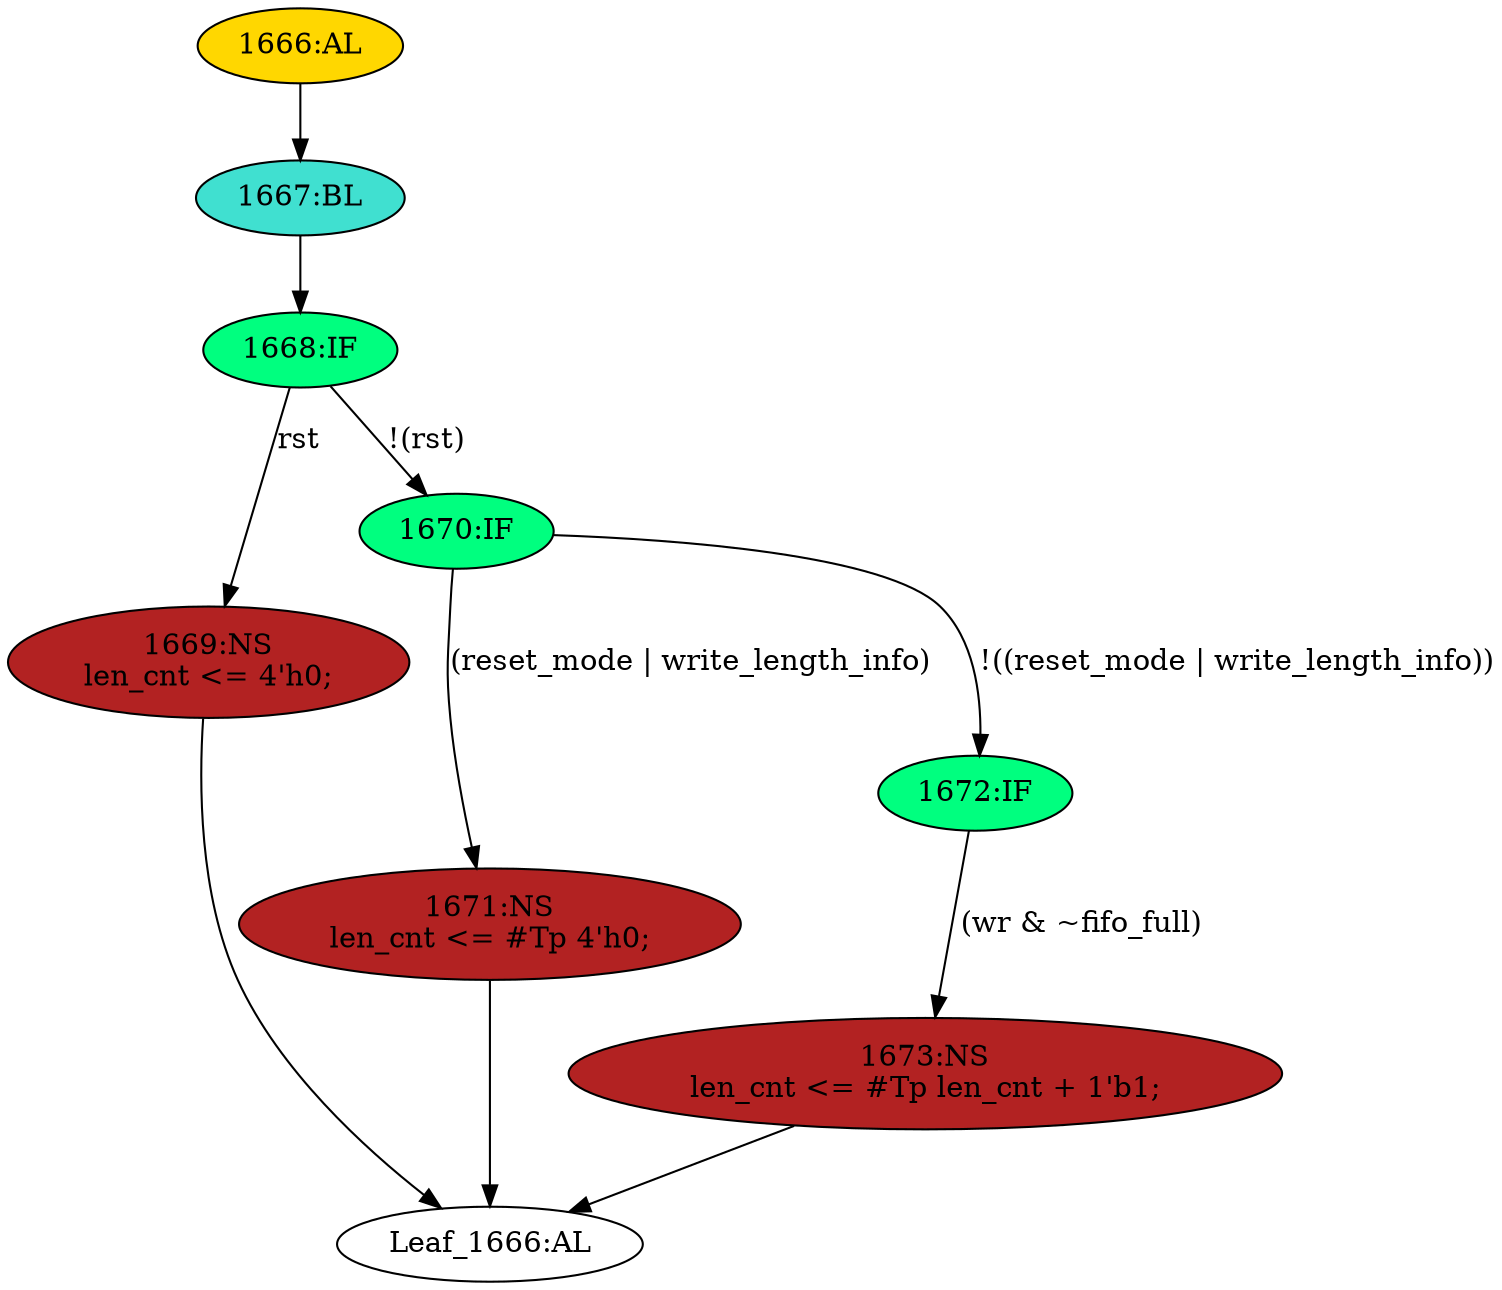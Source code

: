 strict digraph "" {
	node [label="\N"];
	"1668:IF"	 [ast="<pyverilog.vparser.ast.IfStatement object at 0x7f44f6bbd990>",
		fillcolor=springgreen,
		label="1668:IF",
		statements="[]",
		style=filled,
		typ=IfStatement];
	"1669:NS"	 [ast="<pyverilog.vparser.ast.NonblockingSubstitution object at 0x7f44f6b75310>",
		fillcolor=firebrick,
		label="1669:NS
len_cnt <= 4'h0;",
		statements="[<pyverilog.vparser.ast.NonblockingSubstitution object at 0x7f44f6b75310>]",
		style=filled,
		typ=NonblockingSubstitution];
	"1668:IF" -> "1669:NS"	 [cond="['rst']",
		label=rst,
		lineno=1668];
	"1670:IF"	 [ast="<pyverilog.vparser.ast.IfStatement object at 0x7f44f6bbded0>",
		fillcolor=springgreen,
		label="1670:IF",
		statements="[]",
		style=filled,
		typ=IfStatement];
	"1668:IF" -> "1670:IF"	 [cond="['rst']",
		label="!(rst)",
		lineno=1668];
	"1671:NS"	 [ast="<pyverilog.vparser.ast.NonblockingSubstitution object at 0x7f44f6b75e90>",
		fillcolor=firebrick,
		label="1671:NS
len_cnt <= #Tp 4'h0;",
		statements="[<pyverilog.vparser.ast.NonblockingSubstitution object at 0x7f44f6b75e90>]",
		style=filled,
		typ=NonblockingSubstitution];
	"Leaf_1666:AL"	 [def_var="['len_cnt']",
		label="Leaf_1666:AL"];
	"1671:NS" -> "Leaf_1666:AL"	 [cond="[]",
		lineno=None];
	"1669:NS" -> "Leaf_1666:AL"	 [cond="[]",
		lineno=None];
	"1667:BL"	 [ast="<pyverilog.vparser.ast.Block object at 0x7f44f6bb5490>",
		fillcolor=turquoise,
		label="1667:BL",
		statements="[]",
		style=filled,
		typ=Block];
	"1667:BL" -> "1668:IF"	 [cond="[]",
		lineno=None];
	"1673:NS"	 [ast="<pyverilog.vparser.ast.NonblockingSubstitution object at 0x7f44f6bbd910>",
		fillcolor=firebrick,
		label="1673:NS
len_cnt <= #Tp len_cnt + 1'b1;",
		statements="[<pyverilog.vparser.ast.NonblockingSubstitution object at 0x7f44f6bbd910>]",
		style=filled,
		typ=NonblockingSubstitution];
	"1673:NS" -> "Leaf_1666:AL"	 [cond="[]",
		lineno=None];
	"1666:AL"	 [ast="<pyverilog.vparser.ast.Always object at 0x7f44f6bb5ed0>",
		clk_sens=True,
		fillcolor=gold,
		label="1666:AL",
		sens="['clk', 'rst']",
		statements="[]",
		style=filled,
		typ=Always,
		use_var="['fifo_full', 'reset_mode', 'wr', 'rst', 'write_length_info', 'len_cnt']"];
	"1666:AL" -> "1667:BL"	 [cond="[]",
		lineno=None];
	"1670:IF" -> "1671:NS"	 [cond="['reset_mode', 'write_length_info']",
		label="(reset_mode | write_length_info)",
		lineno=1670];
	"1672:IF"	 [ast="<pyverilog.vparser.ast.IfStatement object at 0x7f44f6bbde50>",
		fillcolor=springgreen,
		label="1672:IF",
		statements="[]",
		style=filled,
		typ=IfStatement];
	"1670:IF" -> "1672:IF"	 [cond="['reset_mode', 'write_length_info']",
		label="!((reset_mode | write_length_info))",
		lineno=1670];
	"1672:IF" -> "1673:NS"	 [cond="['wr', 'fifo_full']",
		label="(wr & ~fifo_full)",
		lineno=1672];
}
